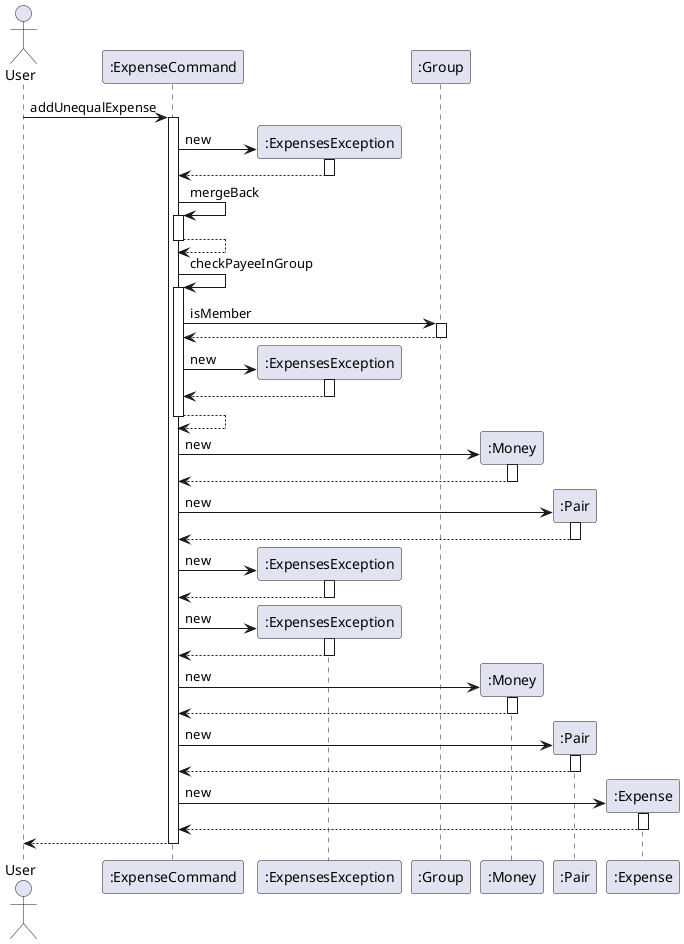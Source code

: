 @startuml
Actor User
User -> ":ExpenseCommand" : addUnequalExpense
activate ":ExpenseCommand"
create ":ExpensesException"
":ExpenseCommand" -> ":ExpensesException" : new
activate ":ExpensesException"
":ExpensesException" --> ":ExpenseCommand"
deactivate ":ExpensesException"
":ExpenseCommand" -> ":ExpenseCommand" : mergeBack
activate ":ExpenseCommand"
":ExpenseCommand" --> ":ExpenseCommand"
deactivate ":ExpenseCommand"
":ExpenseCommand" -> ":ExpenseCommand" : checkPayeeInGroup
activate ":ExpenseCommand"
":ExpenseCommand" -> ":Group" : isMember
activate ":Group"
":Group" --> ":ExpenseCommand"
deactivate ":Group"
create ":ExpensesException"
":ExpenseCommand" -> ":ExpensesException" : new
activate ":ExpensesException"
":ExpensesException" --> ":ExpenseCommand"
deactivate ":ExpensesException"
":ExpenseCommand" --> ":ExpenseCommand"
deactivate ":ExpenseCommand"
create ":Money"
":ExpenseCommand" -> ":Money" : new
activate ":Money"
":Money" --> ":ExpenseCommand"
deactivate ":Money"
create ":Pair"
":ExpenseCommand" -> ":Pair" : new
activate ":Pair"
":Pair" --> ":ExpenseCommand"
deactivate ":Pair"
create ":ExpensesException"
":ExpenseCommand" -> ":ExpensesException" : new
activate ":ExpensesException"
":ExpensesException" --> ":ExpenseCommand"
deactivate ":ExpensesException"
create ":ExpensesException"
":ExpenseCommand" -> ":ExpensesException" : new
activate ":ExpensesException"
":ExpensesException" --> ":ExpenseCommand"
deactivate ":ExpensesException"
create ":Money"
":ExpenseCommand" -> ":Money" : new
activate ":Money"
":Money" --> ":ExpenseCommand"
deactivate ":Money"
create ":Pair"
":ExpenseCommand" -> ":Pair" : new
activate ":Pair"
":Pair" --> ":ExpenseCommand"
deactivate ":Pair"
create ":Expense"
":ExpenseCommand" -> ":Expense" : new
activate ":Expense"
":Expense" --> ":ExpenseCommand"
deactivate ":Expense"
return
@enduml